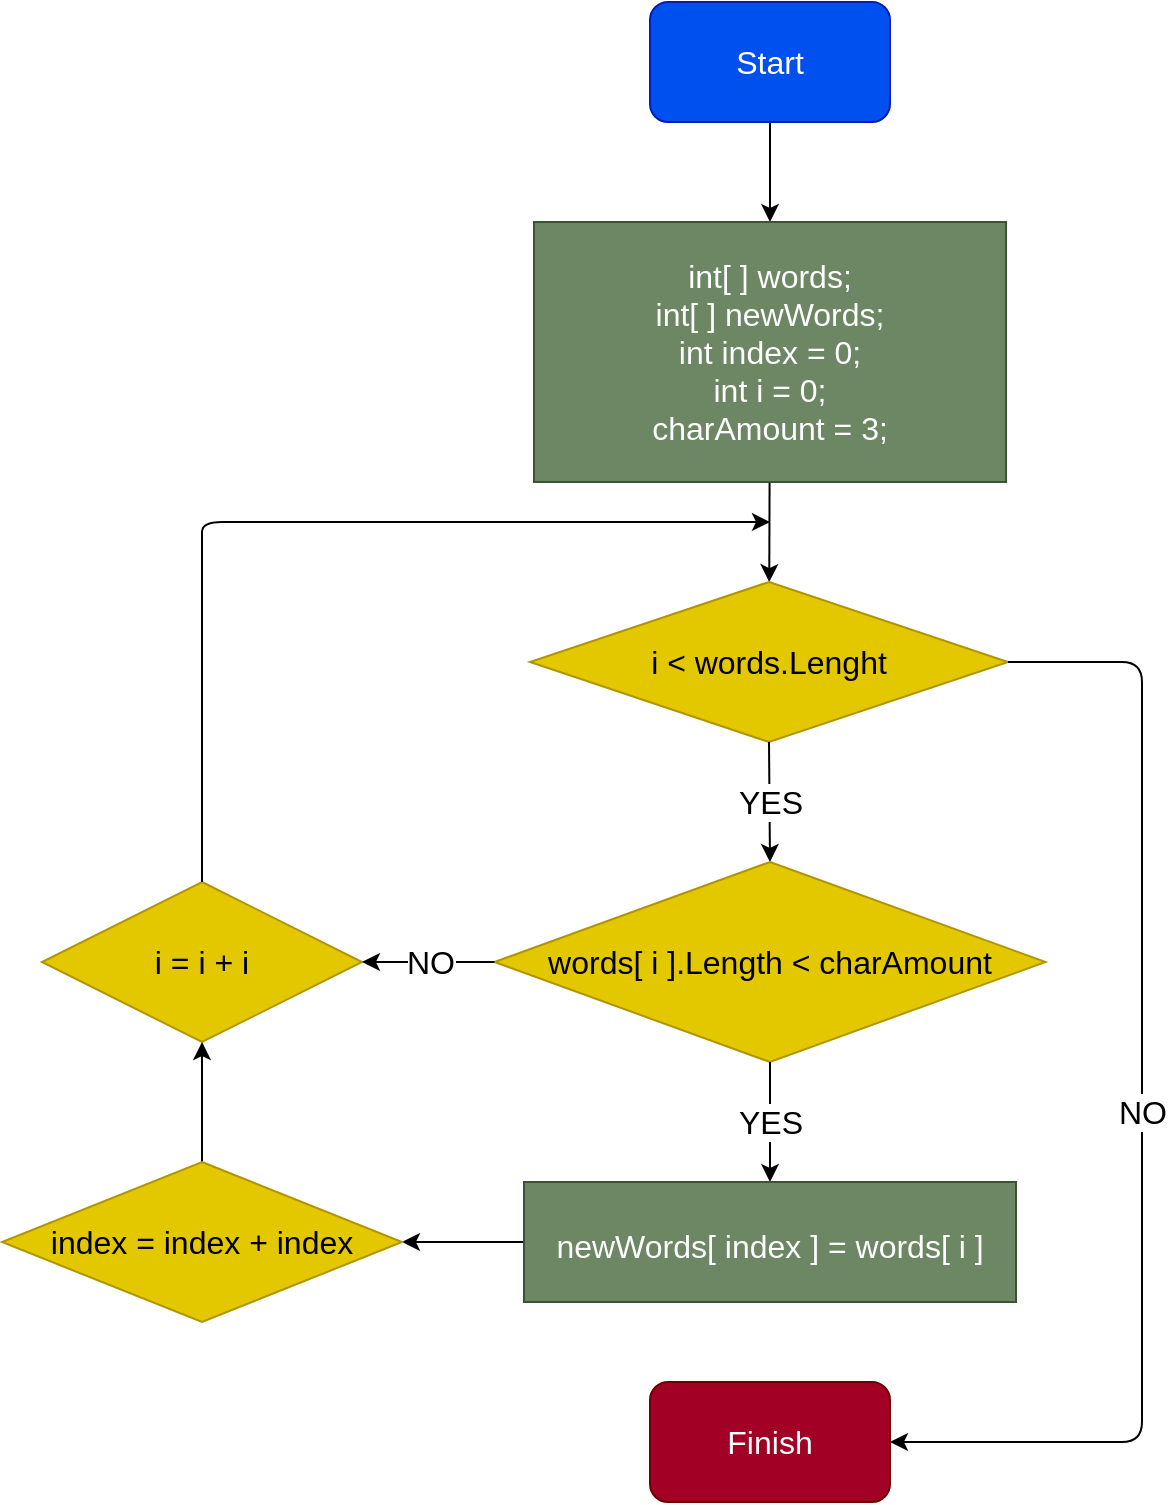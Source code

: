 <mxfile>
    <diagram id="sxdL-SIrUghaJEa_GAe_" name="Page-1">
        <mxGraphModel dx="650" dy="347" grid="1" gridSize="10" guides="1" tooltips="1" connect="1" arrows="1" fold="1" page="1" pageScale="1" pageWidth="827" pageHeight="1169" math="0" shadow="0">
            <root>
                <mxCell id="0"/>
                <mxCell id="1" parent="0"/>
                <mxCell id="6" value="" style="edgeStyle=none;html=1;" parent="1" source="2" target="5" edge="1">
                    <mxGeometry relative="1" as="geometry"/>
                </mxCell>
                <mxCell id="2" value="Start" style="rounded=1;whiteSpace=wrap;html=1;fontSize=16;fillColor=#0050ef;fontColor=#ffffff;strokeColor=#001DBC;" parent="1" vertex="1">
                    <mxGeometry x="354" y="40" width="120" height="60" as="geometry"/>
                </mxCell>
                <mxCell id="8" value="" style="edgeStyle=none;html=1;fontSize=16;" parent="1" source="5" target="7" edge="1">
                    <mxGeometry relative="1" as="geometry"/>
                </mxCell>
                <mxCell id="5" value="int[ ] words;&lt;br&gt;int[ ] newWords;&lt;br&gt;int index = 0;&lt;br&gt;int i = 0;&lt;br&gt;charAmount = 3;" style="rounded=0;whiteSpace=wrap;html=1;fontSize=16;fillColor=#6d8764;fontColor=#ffffff;strokeColor=#3A5431;" parent="1" vertex="1">
                    <mxGeometry x="296" y="150" width="236" height="130" as="geometry"/>
                </mxCell>
                <mxCell id="7" value="i &amp;lt; words.Lenght" style="rhombus;whiteSpace=wrap;html=1;fontSize=16;rounded=0;fillColor=#e3c800;strokeColor=#B09500;fontColor=#000000;" parent="1" vertex="1">
                    <mxGeometry x="294" y="330" width="239" height="80" as="geometry"/>
                </mxCell>
                <mxCell id="9" value="" style="endArrow=classic;html=1;fontSize=16;exitX=0.5;exitY=1;exitDx=0;exitDy=0;entryX=0.5;entryY=0;entryDx=0;entryDy=0;" parent="1" source="7" target="12" edge="1">
                    <mxGeometry relative="1" as="geometry">
                        <mxPoint x="220" y="540" as="sourcePoint"/>
                        <mxPoint x="414" y="470" as="targetPoint"/>
                    </mxGeometry>
                </mxCell>
                <mxCell id="10" value="YES" style="edgeLabel;resizable=0;html=1;align=center;verticalAlign=middle;fontSize=16;" parent="9" connectable="0" vertex="1">
                    <mxGeometry relative="1" as="geometry"/>
                </mxCell>
                <mxCell id="12" value="words[ i ].Length &amp;lt; charAmount" style="rhombus;whiteSpace=wrap;html=1;fontSize=16;rounded=0;fillColor=#e3c800;fontColor=#000000;strokeColor=#B09500;" parent="1" vertex="1">
                    <mxGeometry x="276.25" y="470" width="275.5" height="100" as="geometry"/>
                </mxCell>
                <mxCell id="14" value="" style="endArrow=classic;html=1;fontSize=16;exitX=0.5;exitY=1;exitDx=0;exitDy=0;" parent="1" source="12" edge="1">
                    <mxGeometry relative="1" as="geometry">
                        <mxPoint x="270" y="700" as="sourcePoint"/>
                        <mxPoint x="414" y="630" as="targetPoint"/>
                    </mxGeometry>
                </mxCell>
                <mxCell id="15" value="YES" style="edgeLabel;resizable=0;html=1;align=center;verticalAlign=middle;fontSize=16;" parent="14" connectable="0" vertex="1">
                    <mxGeometry relative="1" as="geometry"/>
                </mxCell>
                <mxCell id="27" value="" style="edgeStyle=none;html=1;" edge="1" parent="1" source="16" target="26">
                    <mxGeometry relative="1" as="geometry"/>
                </mxCell>
                <mxCell id="16" value="&lt;font style=&quot;font-size: 16px&quot;&gt;newWords[ index ] = words[ i ]&lt;/font&gt;" style="whiteSpace=wrap;html=1;fontSize=23;fillColor=#6d8764;fontColor=#ffffff;strokeColor=#3A5431;" parent="1" vertex="1">
                    <mxGeometry x="291" y="630" width="246" height="60" as="geometry"/>
                </mxCell>
                <mxCell id="17" value="i = i + i" style="rhombus;whiteSpace=wrap;html=1;fontSize=16;fillColor=#e3c800;fontColor=#000000;strokeColor=#B09500;" parent="1" vertex="1">
                    <mxGeometry x="50" y="480" width="160" height="80" as="geometry"/>
                </mxCell>
                <mxCell id="18" value="" style="endArrow=classic;html=1;fontSize=16;exitX=0;exitY=0.5;exitDx=0;exitDy=0;" parent="1" source="12" target="17" edge="1">
                    <mxGeometry relative="1" as="geometry">
                        <mxPoint x="110" y="660" as="sourcePoint"/>
                        <mxPoint x="210" y="660" as="targetPoint"/>
                    </mxGeometry>
                </mxCell>
                <mxCell id="19" value="NO" style="edgeLabel;resizable=0;html=1;align=center;verticalAlign=middle;fontSize=16;" parent="18" connectable="0" vertex="1">
                    <mxGeometry relative="1" as="geometry"/>
                </mxCell>
                <mxCell id="20" value="" style="endArrow=classic;html=1;fontSize=16;exitX=0.5;exitY=0;exitDx=0;exitDy=0;" parent="1" source="17" edge="1">
                    <mxGeometry width="50" height="50" relative="1" as="geometry">
                        <mxPoint x="200" y="430" as="sourcePoint"/>
                        <mxPoint x="414" y="300" as="targetPoint"/>
                        <Array as="points">
                            <mxPoint x="130" y="320"/>
                            <mxPoint x="130" y="300"/>
                        </Array>
                    </mxGeometry>
                </mxCell>
                <mxCell id="22" value="" style="endArrow=classic;html=1;fontSize=16;exitX=1;exitY=0.5;exitDx=0;exitDy=0;entryX=1;entryY=0.5;entryDx=0;entryDy=0;" parent="1" source="7" target="24" edge="1">
                    <mxGeometry relative="1" as="geometry">
                        <mxPoint x="560" y="410" as="sourcePoint"/>
                        <mxPoint x="660" y="671" as="targetPoint"/>
                        <Array as="points">
                            <mxPoint x="600" y="370"/>
                            <mxPoint x="600" y="760"/>
                        </Array>
                    </mxGeometry>
                </mxCell>
                <mxCell id="23" value="NO" style="edgeLabel;resizable=0;html=1;align=center;verticalAlign=middle;fontSize=16;" parent="22" connectable="0" vertex="1">
                    <mxGeometry relative="1" as="geometry"/>
                </mxCell>
                <mxCell id="24" value="Finish" style="rounded=1;whiteSpace=wrap;html=1;fontSize=16;fillColor=#a20025;fontColor=#ffffff;strokeColor=#6F0000;" parent="1" vertex="1">
                    <mxGeometry x="354" y="730" width="120" height="60" as="geometry"/>
                </mxCell>
                <mxCell id="28" value="" style="edgeStyle=none;html=1;" edge="1" parent="1" source="26" target="17">
                    <mxGeometry relative="1" as="geometry"/>
                </mxCell>
                <mxCell id="26" value="index = index + index" style="rhombus;whiteSpace=wrap;html=1;fontSize=16;fillColor=#e3c800;fontColor=#000000;strokeColor=#B09500;" vertex="1" parent="1">
                    <mxGeometry x="30" y="620" width="200" height="80" as="geometry"/>
                </mxCell>
            </root>
        </mxGraphModel>
    </diagram>
</mxfile>
